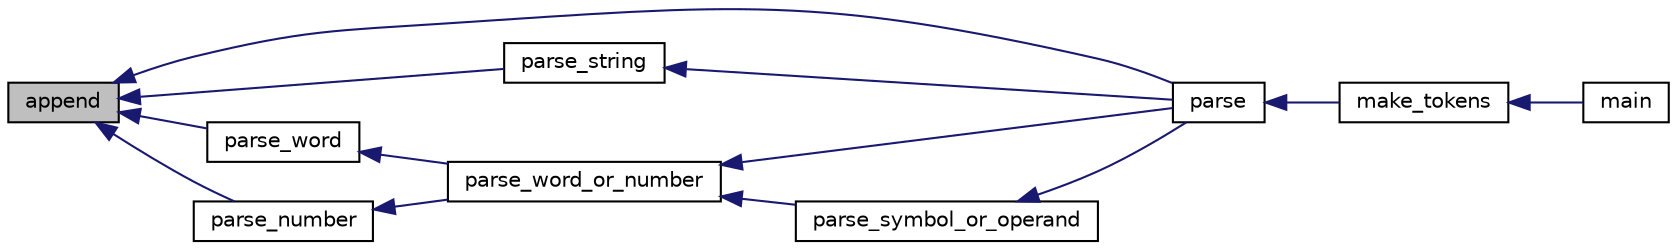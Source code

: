 digraph "append"
{
  edge [fontname="Helvetica",fontsize="10",labelfontname="Helvetica",labelfontsize="10"];
  node [fontname="Helvetica",fontsize="10",shape=record];
  rankdir="LR";
  Node1 [label="append",height=0.2,width=0.4,color="black", fillcolor="grey75", style="filled", fontcolor="black"];
  Node1 -> Node2 [dir="back",color="midnightblue",fontsize="10",style="solid"];
  Node2 [label="parse",height=0.2,width=0.4,color="black", fillcolor="white", style="filled",URL="$lexer_8h.html#a78ebaafb96b3d12dfed4531dd6837376"];
  Node2 -> Node3 [dir="back",color="midnightblue",fontsize="10",style="solid"];
  Node3 [label="make_tokens",height=0.2,width=0.4,color="black", fillcolor="white", style="filled",URL="$lexer_8h.html#a8db3533be305a7d06f211638b181c759"];
  Node3 -> Node4 [dir="back",color="midnightblue",fontsize="10",style="solid"];
  Node4 [label="main",height=0.2,width=0.4,color="black", fillcolor="white", style="filled",URL="$ramiel_8c.html#a700a0caa5b70a06d1064e576f9f3cf65"];
  Node1 -> Node5 [dir="back",color="midnightblue",fontsize="10",style="solid"];
  Node5 [label="parse_string",height=0.2,width=0.4,color="black", fillcolor="white", style="filled",URL="$lexer_8h.html#aeea57bbb18bef3c04e93da5c485b9807"];
  Node5 -> Node2 [dir="back",color="midnightblue",fontsize="10",style="solid"];
  Node1 -> Node6 [dir="back",color="midnightblue",fontsize="10",style="solid"];
  Node6 [label="parse_word",height=0.2,width=0.4,color="black", fillcolor="white", style="filled",URL="$lexer_8h.html#abd11c1c48aff5f5a0d05faaa9f63d35e"];
  Node6 -> Node7 [dir="back",color="midnightblue",fontsize="10",style="solid"];
  Node7 [label="parse_word_or_number",height=0.2,width=0.4,color="black", fillcolor="white", style="filled",URL="$lexer_8h.html#a68aeb6bc21ceefa78f024a869fc9c26f"];
  Node7 -> Node2 [dir="back",color="midnightblue",fontsize="10",style="solid"];
  Node7 -> Node8 [dir="back",color="midnightblue",fontsize="10",style="solid"];
  Node8 [label="parse_symbol_or_operand",height=0.2,width=0.4,color="black", fillcolor="white", style="filled",URL="$lexer_8h.html#a3bb717287608d3dea3d778274fca12a1"];
  Node8 -> Node2 [dir="back",color="midnightblue",fontsize="10",style="solid"];
  Node1 -> Node9 [dir="back",color="midnightblue",fontsize="10",style="solid"];
  Node9 [label="parse_number",height=0.2,width=0.4,color="black", fillcolor="white", style="filled",URL="$lexer_8h.html#a4192d1910a1c02fc04bb68c99c5b8520"];
  Node9 -> Node7 [dir="back",color="midnightblue",fontsize="10",style="solid"];
}
